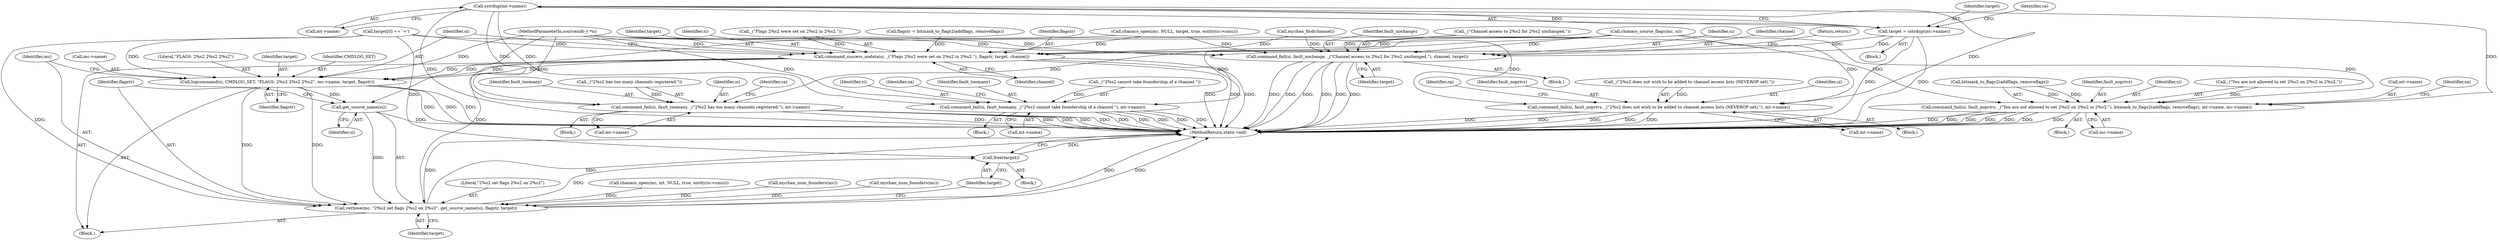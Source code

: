 digraph "0_atheme_c597156adc60a45b5f827793cd420945f47bc03b_1@API" {
"1000668" [label="(Call,sstrdup(mt->name))"];
"1000666" [label="(Call,target = sstrdup(mt->name))"];
"1001016" [label="(Call,command_fail(si, fault_nochange, _(\"Channel access to \2%s\2 for \2%s\2 unchanged.\"), channel, target))"];
"1001029" [label="(Call,command_success_nodata(si, _(\"Flags \2%s\2 were set on \2%s\2 in \2%s\2.\"), flagstr, target, channel))"];
"1001036" [label="(Call,logcommand(si, CMDLOG_SET, \"FLAGS: \2%s\2 \2%s\2 \2%s\2\", mc->name, target, flagstr))"];
"1001048" [label="(Call,get_source_name(si))"];
"1001045" [label="(Call,verbose(mc, \"\2%s\2 set flags \2%s\2 on \2%s\2\", get_source_name(si), flagstr, target))"];
"1001052" [label="(Call,free(target))"];
"1000763" [label="(Call,command_fail(si, fault_toomany, _(\"\2%s\2 has too many channels registered.\"), mt->name))"];
"1000779" [label="(Call,command_fail(si, fault_toomany, _(\"\2%s\2 cannot take foundership of a channel.\"), mt->name))"];
"1000832" [label="(Call,command_fail(si, fault_noprivs, _(\"\2%s\2 does not wish to be added to channel access lists (NEVEROP set).\"), mt->name))"];
"1000886" [label="(Call,command_fail(si, fault_noprivs, _(\"You are not allowed to set \2%s\2 on \2%s\2 in \2%s\2.\"), bitmask_to_flags2(addflags, removeflags), mt->name, mc->name))"];
"1000667" [label="(Identifier,target)"];
"1000772" [label="(Identifier,ca)"];
"1001047" [label="(Literal,\"\2%s\2 set flags \2%s\2 on \2%s\2\")"];
"1001037" [label="(Identifier,si)"];
"1000674" [label="(Call,chanacs_open(mc, mt, NULL, true, entity(si->smu)))"];
"1000834" [label="(Identifier,fault_noprivs)"];
"1000894" [label="(Call,mt->name)"];
"1000779" [label="(Call,command_fail(si, fault_toomany, _(\"\2%s\2 cannot take foundership of a channel.\"), mt->name))"];
"1000901" [label="(Identifier,ca)"];
"1000717" [label="(Call,mychan_num_founders(mc))"];
"1000897" [label="(Call,mc->name)"];
"1000784" [label="(Call,mt->name)"];
"1001017" [label="(Identifier,si)"];
"1000891" [label="(Call,bitmask_to_flags2(addflags, removeflags))"];
"1000766" [label="(Call,_(\"\2%s\2 has too many channels registered.\"))"];
"1000763" [label="(Call,command_fail(si, fault_toomany, _(\"\2%s\2 has too many channels registered.\"), mt->name))"];
"1000649" [label="(Block,)"];
"1000930" [label="(Call,chanacs_open(mc, NULL, target, true, entity(si->smu)))"];
"1001033" [label="(Identifier,flagstr)"];
"1000741" [label="(Call,mychan_num_founders(mc))"];
"1001034" [label="(Identifier,target)"];
"1000666" [label="(Call,target = sstrdup(mt->name))"];
"1001021" [label="(Identifier,channel)"];
"1001036" [label="(Call,logcommand(si, CMDLOG_SET, \"FLAGS: \2%s\2 \2%s\2 \2%s\2\", mc->name, target, flagstr))"];
"1000781" [label="(Identifier,fault_toomany)"];
"1000837" [label="(Call,mt->name)"];
"1001040" [label="(Call,mc->name)"];
"1001050" [label="(Identifier,flagstr)"];
"1001053" [label="(Identifier,target)"];
"1000110" [label="(Block,)"];
"1001022" [label="(Identifier,target)"];
"1000156" [label="(Call,mychan_find(channel))"];
"1000468" [label="(Call,chanacs_source_flags(mc, si))"];
"1000833" [label="(Identifier,si)"];
"1001029" [label="(Call,command_success_nodata(si, _(\"Flags \2%s\2 were set on \2%s\2 in \2%s\2.\"), flagstr, target, channel))"];
"1001045" [label="(Call,verbose(mc, \"\2%s\2 set flags \2%s\2 on \2%s\2\", get_source_name(si), flagstr, target))"];
"1001052" [label="(Call,free(target))"];
"1001049" [label="(Identifier,si)"];
"1000835" [label="(Call,_(\"\2%s\2 does not wish to be added to channel access lists (NEVEROP set).\"))"];
"1001023" [label="(Return,return;)"];
"1000765" [label="(Identifier,fault_toomany)"];
"1000888" [label="(Identifier,fault_noprivs)"];
"1000782" [label="(Call,_(\"\2%s\2 cannot take foundership of a channel.\"))"];
"1000107" [label="(MethodParameterIn,sourceinfo_t *si)"];
"1001039" [label="(Literal,\"FLAGS: \2%s\2 \2%s\2 \2%s\2\")"];
"1000841" [label="(Identifier,ca)"];
"1000764" [label="(Identifier,si)"];
"1000885" [label="(Block,)"];
"1001015" [label="(Block,)"];
"1001051" [label="(Identifier,target)"];
"1001043" [label="(Identifier,target)"];
"1000780" [label="(Identifier,si)"];
"1001016" [label="(Call,command_fail(si, fault_nochange, _(\"Channel access to \2%s\2 for \2%s\2 unchanged.\"), channel, target))"];
"1001048" [label="(Call,get_source_name(si))"];
"1000831" [label="(Block,)"];
"1001019" [label="(Call,_(\"Channel access to \2%s\2 for \2%s\2 unchanged.\"))"];
"1000195" [label="(Call,target[0] == '+')"];
"1000762" [label="(Block,)"];
"1001018" [label="(Identifier,fault_nochange)"];
"1000788" [label="(Identifier,ca)"];
"1001030" [label="(Identifier,si)"];
"1001031" [label="(Call,_(\"Flags \2%s\2 were set on \2%s\2 in \2%s\2.\"))"];
"1001054" [label="(MethodReturn,static void)"];
"1000768" [label="(Call,mt->name)"];
"1000832" [label="(Call,command_fail(si, fault_noprivs, _(\"\2%s\2 does not wish to be added to channel access lists (NEVEROP set).\"), mt->name))"];
"1000669" [label="(Call,mt->name)"];
"1000673" [label="(Identifier,ca)"];
"1001035" [label="(Identifier,channel)"];
"1000668" [label="(Call,sstrdup(mt->name))"];
"1000778" [label="(Block,)"];
"1001044" [label="(Identifier,flagstr)"];
"1000887" [label="(Identifier,si)"];
"1000886" [label="(Call,command_fail(si, fault_noprivs, _(\"You are not allowed to set \2%s\2 on \2%s\2 in \2%s\2.\"), bitmask_to_flags2(addflags, removeflags), mt->name, mc->name))"];
"1000352" [label="(Block,)"];
"1001046" [label="(Identifier,mc)"];
"1000889" [label="(Call,_(\"You are not allowed to set \2%s\2 on \2%s\2 in \2%s\2.\"))"];
"1001038" [label="(Identifier,CMDLOG_SET)"];
"1001024" [label="(Call,flagstr = bitmask_to_flags2(addflags, removeflags))"];
"1000668" -> "1000666"  [label="AST: "];
"1000668" -> "1000669"  [label="CFG: "];
"1000669" -> "1000668"  [label="AST: "];
"1000666" -> "1000668"  [label="CFG: "];
"1000668" -> "1001054"  [label="DDG: "];
"1000668" -> "1000666"  [label="DDG: "];
"1000668" -> "1000763"  [label="DDG: "];
"1000668" -> "1000779"  [label="DDG: "];
"1000668" -> "1000832"  [label="DDG: "];
"1000668" -> "1000886"  [label="DDG: "];
"1000666" -> "1000649"  [label="AST: "];
"1000667" -> "1000666"  [label="AST: "];
"1000673" -> "1000666"  [label="CFG: "];
"1000666" -> "1001054"  [label="DDG: "];
"1000666" -> "1001054"  [label="DDG: "];
"1000666" -> "1001016"  [label="DDG: "];
"1000666" -> "1001029"  [label="DDG: "];
"1001016" -> "1001015"  [label="AST: "];
"1001016" -> "1001022"  [label="CFG: "];
"1001017" -> "1001016"  [label="AST: "];
"1001018" -> "1001016"  [label="AST: "];
"1001019" -> "1001016"  [label="AST: "];
"1001021" -> "1001016"  [label="AST: "];
"1001022" -> "1001016"  [label="AST: "];
"1001023" -> "1001016"  [label="CFG: "];
"1001016" -> "1001054"  [label="DDG: "];
"1001016" -> "1001054"  [label="DDG: "];
"1001016" -> "1001054"  [label="DDG: "];
"1001016" -> "1001054"  [label="DDG: "];
"1001016" -> "1001054"  [label="DDG: "];
"1001016" -> "1001054"  [label="DDG: "];
"1000468" -> "1001016"  [label="DDG: "];
"1000107" -> "1001016"  [label="DDG: "];
"1001019" -> "1001016"  [label="DDG: "];
"1000156" -> "1001016"  [label="DDG: "];
"1000930" -> "1001016"  [label="DDG: "];
"1000195" -> "1001016"  [label="DDG: "];
"1001029" -> "1000352"  [label="AST: "];
"1001029" -> "1001035"  [label="CFG: "];
"1001030" -> "1001029"  [label="AST: "];
"1001031" -> "1001029"  [label="AST: "];
"1001033" -> "1001029"  [label="AST: "];
"1001034" -> "1001029"  [label="AST: "];
"1001035" -> "1001029"  [label="AST: "];
"1001037" -> "1001029"  [label="CFG: "];
"1001029" -> "1001054"  [label="DDG: "];
"1001029" -> "1001054"  [label="DDG: "];
"1001029" -> "1001054"  [label="DDG: "];
"1000468" -> "1001029"  [label="DDG: "];
"1000107" -> "1001029"  [label="DDG: "];
"1001031" -> "1001029"  [label="DDG: "];
"1001024" -> "1001029"  [label="DDG: "];
"1000930" -> "1001029"  [label="DDG: "];
"1000195" -> "1001029"  [label="DDG: "];
"1000156" -> "1001029"  [label="DDG: "];
"1001029" -> "1001036"  [label="DDG: "];
"1001029" -> "1001036"  [label="DDG: "];
"1001029" -> "1001036"  [label="DDG: "];
"1001036" -> "1000352"  [label="AST: "];
"1001036" -> "1001044"  [label="CFG: "];
"1001037" -> "1001036"  [label="AST: "];
"1001038" -> "1001036"  [label="AST: "];
"1001039" -> "1001036"  [label="AST: "];
"1001040" -> "1001036"  [label="AST: "];
"1001043" -> "1001036"  [label="AST: "];
"1001044" -> "1001036"  [label="AST: "];
"1001046" -> "1001036"  [label="CFG: "];
"1001036" -> "1001054"  [label="DDG: "];
"1001036" -> "1001054"  [label="DDG: "];
"1001036" -> "1001054"  [label="DDG: "];
"1000107" -> "1001036"  [label="DDG: "];
"1000195" -> "1001036"  [label="DDG: "];
"1001036" -> "1001048"  [label="DDG: "];
"1001036" -> "1001045"  [label="DDG: "];
"1001036" -> "1001045"  [label="DDG: "];
"1001048" -> "1001045"  [label="AST: "];
"1001048" -> "1001049"  [label="CFG: "];
"1001049" -> "1001048"  [label="AST: "];
"1001050" -> "1001048"  [label="CFG: "];
"1001048" -> "1001054"  [label="DDG: "];
"1001048" -> "1001045"  [label="DDG: "];
"1000107" -> "1001048"  [label="DDG: "];
"1001045" -> "1000352"  [label="AST: "];
"1001045" -> "1001051"  [label="CFG: "];
"1001046" -> "1001045"  [label="AST: "];
"1001047" -> "1001045"  [label="AST: "];
"1001050" -> "1001045"  [label="AST: "];
"1001051" -> "1001045"  [label="AST: "];
"1001053" -> "1001045"  [label="CFG: "];
"1001045" -> "1001054"  [label="DDG: "];
"1001045" -> "1001054"  [label="DDG: "];
"1001045" -> "1001054"  [label="DDG: "];
"1001045" -> "1001054"  [label="DDG: "];
"1000741" -> "1001045"  [label="DDG: "];
"1000674" -> "1001045"  [label="DDG: "];
"1000717" -> "1001045"  [label="DDG: "];
"1000930" -> "1001045"  [label="DDG: "];
"1000195" -> "1001045"  [label="DDG: "];
"1001045" -> "1001052"  [label="DDG: "];
"1001052" -> "1000110"  [label="AST: "];
"1001052" -> "1001053"  [label="CFG: "];
"1001053" -> "1001052"  [label="AST: "];
"1001054" -> "1001052"  [label="CFG: "];
"1001052" -> "1001054"  [label="DDG: "];
"1000195" -> "1001052"  [label="DDG: "];
"1000763" -> "1000762"  [label="AST: "];
"1000763" -> "1000768"  [label="CFG: "];
"1000764" -> "1000763"  [label="AST: "];
"1000765" -> "1000763"  [label="AST: "];
"1000766" -> "1000763"  [label="AST: "];
"1000768" -> "1000763"  [label="AST: "];
"1000772" -> "1000763"  [label="CFG: "];
"1000763" -> "1001054"  [label="DDG: "];
"1000763" -> "1001054"  [label="DDG: "];
"1000763" -> "1001054"  [label="DDG: "];
"1000763" -> "1001054"  [label="DDG: "];
"1000763" -> "1001054"  [label="DDG: "];
"1000468" -> "1000763"  [label="DDG: "];
"1000107" -> "1000763"  [label="DDG: "];
"1000766" -> "1000763"  [label="DDG: "];
"1000779" -> "1000778"  [label="AST: "];
"1000779" -> "1000784"  [label="CFG: "];
"1000780" -> "1000779"  [label="AST: "];
"1000781" -> "1000779"  [label="AST: "];
"1000782" -> "1000779"  [label="AST: "];
"1000784" -> "1000779"  [label="AST: "];
"1000788" -> "1000779"  [label="CFG: "];
"1000779" -> "1001054"  [label="DDG: "];
"1000779" -> "1001054"  [label="DDG: "];
"1000779" -> "1001054"  [label="DDG: "];
"1000779" -> "1001054"  [label="DDG: "];
"1000779" -> "1001054"  [label="DDG: "];
"1000468" -> "1000779"  [label="DDG: "];
"1000107" -> "1000779"  [label="DDG: "];
"1000782" -> "1000779"  [label="DDG: "];
"1000832" -> "1000831"  [label="AST: "];
"1000832" -> "1000837"  [label="CFG: "];
"1000833" -> "1000832"  [label="AST: "];
"1000834" -> "1000832"  [label="AST: "];
"1000835" -> "1000832"  [label="AST: "];
"1000837" -> "1000832"  [label="AST: "];
"1000841" -> "1000832"  [label="CFG: "];
"1000832" -> "1001054"  [label="DDG: "];
"1000832" -> "1001054"  [label="DDG: "];
"1000832" -> "1001054"  [label="DDG: "];
"1000832" -> "1001054"  [label="DDG: "];
"1000832" -> "1001054"  [label="DDG: "];
"1000468" -> "1000832"  [label="DDG: "];
"1000107" -> "1000832"  [label="DDG: "];
"1000835" -> "1000832"  [label="DDG: "];
"1000886" -> "1000885"  [label="AST: "];
"1000886" -> "1000897"  [label="CFG: "];
"1000887" -> "1000886"  [label="AST: "];
"1000888" -> "1000886"  [label="AST: "];
"1000889" -> "1000886"  [label="AST: "];
"1000891" -> "1000886"  [label="AST: "];
"1000894" -> "1000886"  [label="AST: "];
"1000897" -> "1000886"  [label="AST: "];
"1000901" -> "1000886"  [label="CFG: "];
"1000886" -> "1001054"  [label="DDG: "];
"1000886" -> "1001054"  [label="DDG: "];
"1000886" -> "1001054"  [label="DDG: "];
"1000886" -> "1001054"  [label="DDG: "];
"1000886" -> "1001054"  [label="DDG: "];
"1000886" -> "1001054"  [label="DDG: "];
"1000886" -> "1001054"  [label="DDG: "];
"1000468" -> "1000886"  [label="DDG: "];
"1000107" -> "1000886"  [label="DDG: "];
"1000889" -> "1000886"  [label="DDG: "];
"1000891" -> "1000886"  [label="DDG: "];
"1000891" -> "1000886"  [label="DDG: "];
}
